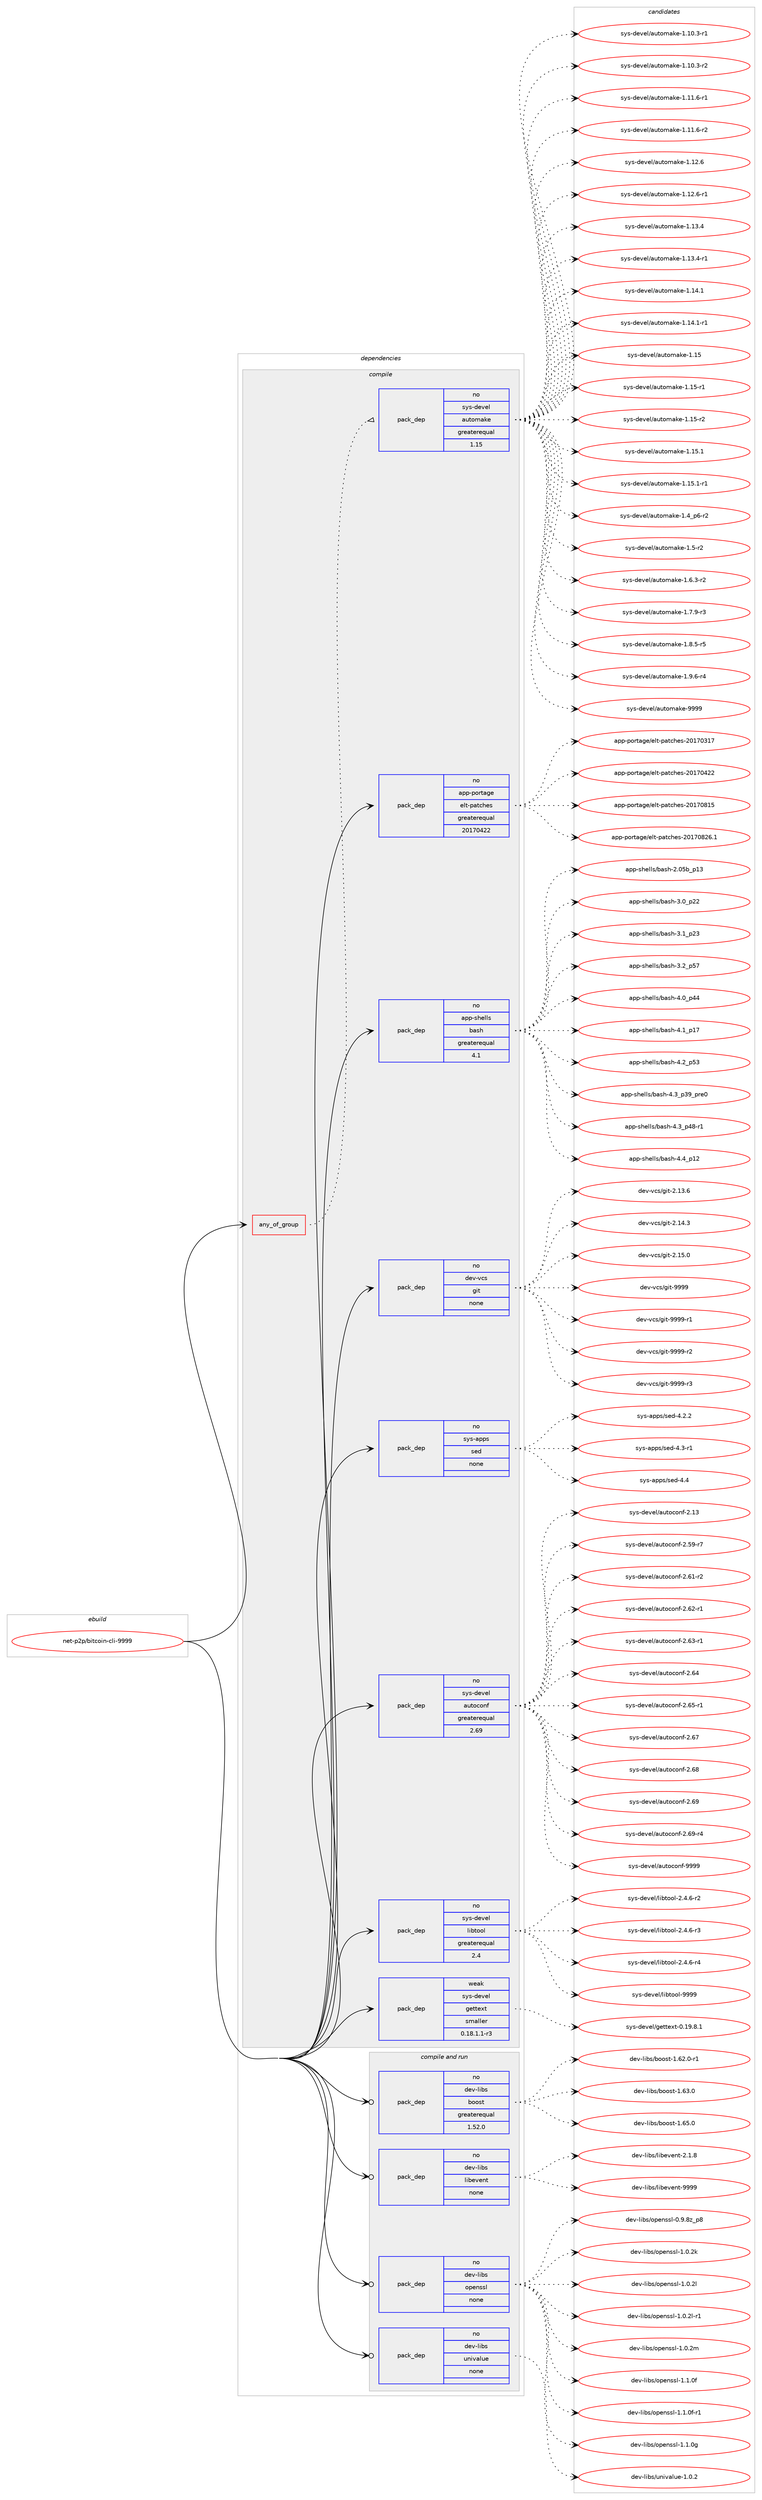 digraph prolog {

# *************
# Graph options
# *************

newrank=true;
concentrate=true;
compound=true;
graph [rankdir=LR,fontname=Helvetica,fontsize=10,ranksep=1.5];#, ranksep=2.5, nodesep=0.2];
edge  [arrowhead=vee];
node  [fontname=Helvetica,fontsize=10];

# **********
# The ebuild
# **********

subgraph cluster_leftcol {
color=gray;
rank=same;
label=<<i>ebuild</i>>;
id [label="net-p2p/bitcoin-cli-9999", color=red, width=4, href="../net-p2p/bitcoin-cli-9999.svg"];
}

# ****************
# The dependencies
# ****************

subgraph cluster_midcol {
color=gray;
label=<<i>dependencies</i>>;
subgraph cluster_compile {
fillcolor="#eeeeee";
style=filled;
label=<<i>compile</i>>;
subgraph any7244 {
dependency433907 [label=<<TABLE BORDER="0" CELLBORDER="1" CELLSPACING="0" CELLPADDING="4"><TR><TD CELLPADDING="10">any_of_group</TD></TR></TABLE>>, shape=none, color=red];subgraph pack319221 {
dependency433908 [label=<<TABLE BORDER="0" CELLBORDER="1" CELLSPACING="0" CELLPADDING="4" WIDTH="220"><TR><TD ROWSPAN="6" CELLPADDING="30">pack_dep</TD></TR><TR><TD WIDTH="110">no</TD></TR><TR><TD>sys-devel</TD></TR><TR><TD>automake</TD></TR><TR><TD>greaterequal</TD></TR><TR><TD>1.15</TD></TR></TABLE>>, shape=none, color=blue];
}
dependency433907:e -> dependency433908:w [weight=20,style="dotted",arrowhead="oinv"];
}
id:e -> dependency433907:w [weight=20,style="solid",arrowhead="vee"];
subgraph pack319222 {
dependency433909 [label=<<TABLE BORDER="0" CELLBORDER="1" CELLSPACING="0" CELLPADDING="4" WIDTH="220"><TR><TD ROWSPAN="6" CELLPADDING="30">pack_dep</TD></TR><TR><TD WIDTH="110">no</TD></TR><TR><TD>app-portage</TD></TR><TR><TD>elt-patches</TD></TR><TR><TD>greaterequal</TD></TR><TR><TD>20170422</TD></TR></TABLE>>, shape=none, color=blue];
}
id:e -> dependency433909:w [weight=20,style="solid",arrowhead="vee"];
subgraph pack319223 {
dependency433910 [label=<<TABLE BORDER="0" CELLBORDER="1" CELLSPACING="0" CELLPADDING="4" WIDTH="220"><TR><TD ROWSPAN="6" CELLPADDING="30">pack_dep</TD></TR><TR><TD WIDTH="110">no</TD></TR><TR><TD>app-shells</TD></TR><TR><TD>bash</TD></TR><TR><TD>greaterequal</TD></TR><TR><TD>4.1</TD></TR></TABLE>>, shape=none, color=blue];
}
id:e -> dependency433910:w [weight=20,style="solid",arrowhead="vee"];
subgraph pack319224 {
dependency433911 [label=<<TABLE BORDER="0" CELLBORDER="1" CELLSPACING="0" CELLPADDING="4" WIDTH="220"><TR><TD ROWSPAN="6" CELLPADDING="30">pack_dep</TD></TR><TR><TD WIDTH="110">no</TD></TR><TR><TD>dev-vcs</TD></TR><TR><TD>git</TD></TR><TR><TD>none</TD></TR><TR><TD></TD></TR></TABLE>>, shape=none, color=blue];
}
id:e -> dependency433911:w [weight=20,style="solid",arrowhead="vee"];
subgraph pack319225 {
dependency433912 [label=<<TABLE BORDER="0" CELLBORDER="1" CELLSPACING="0" CELLPADDING="4" WIDTH="220"><TR><TD ROWSPAN="6" CELLPADDING="30">pack_dep</TD></TR><TR><TD WIDTH="110">no</TD></TR><TR><TD>sys-apps</TD></TR><TR><TD>sed</TD></TR><TR><TD>none</TD></TR><TR><TD></TD></TR></TABLE>>, shape=none, color=blue];
}
id:e -> dependency433912:w [weight=20,style="solid",arrowhead="vee"];
subgraph pack319226 {
dependency433913 [label=<<TABLE BORDER="0" CELLBORDER="1" CELLSPACING="0" CELLPADDING="4" WIDTH="220"><TR><TD ROWSPAN="6" CELLPADDING="30">pack_dep</TD></TR><TR><TD WIDTH="110">no</TD></TR><TR><TD>sys-devel</TD></TR><TR><TD>autoconf</TD></TR><TR><TD>greaterequal</TD></TR><TR><TD>2.69</TD></TR></TABLE>>, shape=none, color=blue];
}
id:e -> dependency433913:w [weight=20,style="solid",arrowhead="vee"];
subgraph pack319227 {
dependency433914 [label=<<TABLE BORDER="0" CELLBORDER="1" CELLSPACING="0" CELLPADDING="4" WIDTH="220"><TR><TD ROWSPAN="6" CELLPADDING="30">pack_dep</TD></TR><TR><TD WIDTH="110">no</TD></TR><TR><TD>sys-devel</TD></TR><TR><TD>libtool</TD></TR><TR><TD>greaterequal</TD></TR><TR><TD>2.4</TD></TR></TABLE>>, shape=none, color=blue];
}
id:e -> dependency433914:w [weight=20,style="solid",arrowhead="vee"];
subgraph pack319228 {
dependency433915 [label=<<TABLE BORDER="0" CELLBORDER="1" CELLSPACING="0" CELLPADDING="4" WIDTH="220"><TR><TD ROWSPAN="6" CELLPADDING="30">pack_dep</TD></TR><TR><TD WIDTH="110">weak</TD></TR><TR><TD>sys-devel</TD></TR><TR><TD>gettext</TD></TR><TR><TD>smaller</TD></TR><TR><TD>0.18.1.1-r3</TD></TR></TABLE>>, shape=none, color=blue];
}
id:e -> dependency433915:w [weight=20,style="solid",arrowhead="vee"];
}
subgraph cluster_compileandrun {
fillcolor="#eeeeee";
style=filled;
label=<<i>compile and run</i>>;
subgraph pack319229 {
dependency433916 [label=<<TABLE BORDER="0" CELLBORDER="1" CELLSPACING="0" CELLPADDING="4" WIDTH="220"><TR><TD ROWSPAN="6" CELLPADDING="30">pack_dep</TD></TR><TR><TD WIDTH="110">no</TD></TR><TR><TD>dev-libs</TD></TR><TR><TD>boost</TD></TR><TR><TD>greaterequal</TD></TR><TR><TD>1.52.0</TD></TR></TABLE>>, shape=none, color=blue];
}
id:e -> dependency433916:w [weight=20,style="solid",arrowhead="odotvee"];
subgraph pack319230 {
dependency433917 [label=<<TABLE BORDER="0" CELLBORDER="1" CELLSPACING="0" CELLPADDING="4" WIDTH="220"><TR><TD ROWSPAN="6" CELLPADDING="30">pack_dep</TD></TR><TR><TD WIDTH="110">no</TD></TR><TR><TD>dev-libs</TD></TR><TR><TD>libevent</TD></TR><TR><TD>none</TD></TR><TR><TD></TD></TR></TABLE>>, shape=none, color=blue];
}
id:e -> dependency433917:w [weight=20,style="solid",arrowhead="odotvee"];
subgraph pack319231 {
dependency433918 [label=<<TABLE BORDER="0" CELLBORDER="1" CELLSPACING="0" CELLPADDING="4" WIDTH="220"><TR><TD ROWSPAN="6" CELLPADDING="30">pack_dep</TD></TR><TR><TD WIDTH="110">no</TD></TR><TR><TD>dev-libs</TD></TR><TR><TD>openssl</TD></TR><TR><TD>none</TD></TR><TR><TD></TD></TR></TABLE>>, shape=none, color=blue];
}
id:e -> dependency433918:w [weight=20,style="solid",arrowhead="odotvee"];
subgraph pack319232 {
dependency433919 [label=<<TABLE BORDER="0" CELLBORDER="1" CELLSPACING="0" CELLPADDING="4" WIDTH="220"><TR><TD ROWSPAN="6" CELLPADDING="30">pack_dep</TD></TR><TR><TD WIDTH="110">no</TD></TR><TR><TD>dev-libs</TD></TR><TR><TD>univalue</TD></TR><TR><TD>none</TD></TR><TR><TD></TD></TR></TABLE>>, shape=none, color=blue];
}
id:e -> dependency433919:w [weight=20,style="solid",arrowhead="odotvee"];
}
subgraph cluster_run {
fillcolor="#eeeeee";
style=filled;
label=<<i>run</i>>;
}
}

# **************
# The candidates
# **************

subgraph cluster_choices {
rank=same;
color=gray;
label=<<i>candidates</i>>;

subgraph choice319221 {
color=black;
nodesep=1;
choice11512111545100101118101108479711711611110997107101454946494846514511449 [label="sys-devel/automake-1.10.3-r1", color=red, width=4,href="../sys-devel/automake-1.10.3-r1.svg"];
choice11512111545100101118101108479711711611110997107101454946494846514511450 [label="sys-devel/automake-1.10.3-r2", color=red, width=4,href="../sys-devel/automake-1.10.3-r2.svg"];
choice11512111545100101118101108479711711611110997107101454946494946544511449 [label="sys-devel/automake-1.11.6-r1", color=red, width=4,href="../sys-devel/automake-1.11.6-r1.svg"];
choice11512111545100101118101108479711711611110997107101454946494946544511450 [label="sys-devel/automake-1.11.6-r2", color=red, width=4,href="../sys-devel/automake-1.11.6-r2.svg"];
choice1151211154510010111810110847971171161111099710710145494649504654 [label="sys-devel/automake-1.12.6", color=red, width=4,href="../sys-devel/automake-1.12.6.svg"];
choice11512111545100101118101108479711711611110997107101454946495046544511449 [label="sys-devel/automake-1.12.6-r1", color=red, width=4,href="../sys-devel/automake-1.12.6-r1.svg"];
choice1151211154510010111810110847971171161111099710710145494649514652 [label="sys-devel/automake-1.13.4", color=red, width=4,href="../sys-devel/automake-1.13.4.svg"];
choice11512111545100101118101108479711711611110997107101454946495146524511449 [label="sys-devel/automake-1.13.4-r1", color=red, width=4,href="../sys-devel/automake-1.13.4-r1.svg"];
choice1151211154510010111810110847971171161111099710710145494649524649 [label="sys-devel/automake-1.14.1", color=red, width=4,href="../sys-devel/automake-1.14.1.svg"];
choice11512111545100101118101108479711711611110997107101454946495246494511449 [label="sys-devel/automake-1.14.1-r1", color=red, width=4,href="../sys-devel/automake-1.14.1-r1.svg"];
choice115121115451001011181011084797117116111109971071014549464953 [label="sys-devel/automake-1.15", color=red, width=4,href="../sys-devel/automake-1.15.svg"];
choice1151211154510010111810110847971171161111099710710145494649534511449 [label="sys-devel/automake-1.15-r1", color=red, width=4,href="../sys-devel/automake-1.15-r1.svg"];
choice1151211154510010111810110847971171161111099710710145494649534511450 [label="sys-devel/automake-1.15-r2", color=red, width=4,href="../sys-devel/automake-1.15-r2.svg"];
choice1151211154510010111810110847971171161111099710710145494649534649 [label="sys-devel/automake-1.15.1", color=red, width=4,href="../sys-devel/automake-1.15.1.svg"];
choice11512111545100101118101108479711711611110997107101454946495346494511449 [label="sys-devel/automake-1.15.1-r1", color=red, width=4,href="../sys-devel/automake-1.15.1-r1.svg"];
choice115121115451001011181011084797117116111109971071014549465295112544511450 [label="sys-devel/automake-1.4_p6-r2", color=red, width=4,href="../sys-devel/automake-1.4_p6-r2.svg"];
choice11512111545100101118101108479711711611110997107101454946534511450 [label="sys-devel/automake-1.5-r2", color=red, width=4,href="../sys-devel/automake-1.5-r2.svg"];
choice115121115451001011181011084797117116111109971071014549465446514511450 [label="sys-devel/automake-1.6.3-r2", color=red, width=4,href="../sys-devel/automake-1.6.3-r2.svg"];
choice115121115451001011181011084797117116111109971071014549465546574511451 [label="sys-devel/automake-1.7.9-r3", color=red, width=4,href="../sys-devel/automake-1.7.9-r3.svg"];
choice115121115451001011181011084797117116111109971071014549465646534511453 [label="sys-devel/automake-1.8.5-r5", color=red, width=4,href="../sys-devel/automake-1.8.5-r5.svg"];
choice115121115451001011181011084797117116111109971071014549465746544511452 [label="sys-devel/automake-1.9.6-r4", color=red, width=4,href="../sys-devel/automake-1.9.6-r4.svg"];
choice115121115451001011181011084797117116111109971071014557575757 [label="sys-devel/automake-9999", color=red, width=4,href="../sys-devel/automake-9999.svg"];
dependency433908:e -> choice11512111545100101118101108479711711611110997107101454946494846514511449:w [style=dotted,weight="100"];
dependency433908:e -> choice11512111545100101118101108479711711611110997107101454946494846514511450:w [style=dotted,weight="100"];
dependency433908:e -> choice11512111545100101118101108479711711611110997107101454946494946544511449:w [style=dotted,weight="100"];
dependency433908:e -> choice11512111545100101118101108479711711611110997107101454946494946544511450:w [style=dotted,weight="100"];
dependency433908:e -> choice1151211154510010111810110847971171161111099710710145494649504654:w [style=dotted,weight="100"];
dependency433908:e -> choice11512111545100101118101108479711711611110997107101454946495046544511449:w [style=dotted,weight="100"];
dependency433908:e -> choice1151211154510010111810110847971171161111099710710145494649514652:w [style=dotted,weight="100"];
dependency433908:e -> choice11512111545100101118101108479711711611110997107101454946495146524511449:w [style=dotted,weight="100"];
dependency433908:e -> choice1151211154510010111810110847971171161111099710710145494649524649:w [style=dotted,weight="100"];
dependency433908:e -> choice11512111545100101118101108479711711611110997107101454946495246494511449:w [style=dotted,weight="100"];
dependency433908:e -> choice115121115451001011181011084797117116111109971071014549464953:w [style=dotted,weight="100"];
dependency433908:e -> choice1151211154510010111810110847971171161111099710710145494649534511449:w [style=dotted,weight="100"];
dependency433908:e -> choice1151211154510010111810110847971171161111099710710145494649534511450:w [style=dotted,weight="100"];
dependency433908:e -> choice1151211154510010111810110847971171161111099710710145494649534649:w [style=dotted,weight="100"];
dependency433908:e -> choice11512111545100101118101108479711711611110997107101454946495346494511449:w [style=dotted,weight="100"];
dependency433908:e -> choice115121115451001011181011084797117116111109971071014549465295112544511450:w [style=dotted,weight="100"];
dependency433908:e -> choice11512111545100101118101108479711711611110997107101454946534511450:w [style=dotted,weight="100"];
dependency433908:e -> choice115121115451001011181011084797117116111109971071014549465446514511450:w [style=dotted,weight="100"];
dependency433908:e -> choice115121115451001011181011084797117116111109971071014549465546574511451:w [style=dotted,weight="100"];
dependency433908:e -> choice115121115451001011181011084797117116111109971071014549465646534511453:w [style=dotted,weight="100"];
dependency433908:e -> choice115121115451001011181011084797117116111109971071014549465746544511452:w [style=dotted,weight="100"];
dependency433908:e -> choice115121115451001011181011084797117116111109971071014557575757:w [style=dotted,weight="100"];
}
subgraph choice319222 {
color=black;
nodesep=1;
choice97112112451121111141169710310147101108116451129711699104101115455048495548514955 [label="app-portage/elt-patches-20170317", color=red, width=4,href="../app-portage/elt-patches-20170317.svg"];
choice97112112451121111141169710310147101108116451129711699104101115455048495548525050 [label="app-portage/elt-patches-20170422", color=red, width=4,href="../app-portage/elt-patches-20170422.svg"];
choice97112112451121111141169710310147101108116451129711699104101115455048495548564953 [label="app-portage/elt-patches-20170815", color=red, width=4,href="../app-portage/elt-patches-20170815.svg"];
choice971121124511211111411697103101471011081164511297116991041011154550484955485650544649 [label="app-portage/elt-patches-20170826.1", color=red, width=4,href="../app-portage/elt-patches-20170826.1.svg"];
dependency433909:e -> choice97112112451121111141169710310147101108116451129711699104101115455048495548514955:w [style=dotted,weight="100"];
dependency433909:e -> choice97112112451121111141169710310147101108116451129711699104101115455048495548525050:w [style=dotted,weight="100"];
dependency433909:e -> choice97112112451121111141169710310147101108116451129711699104101115455048495548564953:w [style=dotted,weight="100"];
dependency433909:e -> choice971121124511211111411697103101471011081164511297116991041011154550484955485650544649:w [style=dotted,weight="100"];
}
subgraph choice319223 {
color=black;
nodesep=1;
choice9711211245115104101108108115479897115104455046485398951124951 [label="app-shells/bash-2.05b_p13", color=red, width=4,href="../app-shells/bash-2.05b_p13.svg"];
choice971121124511510410110810811547989711510445514648951125050 [label="app-shells/bash-3.0_p22", color=red, width=4,href="../app-shells/bash-3.0_p22.svg"];
choice971121124511510410110810811547989711510445514649951125051 [label="app-shells/bash-3.1_p23", color=red, width=4,href="../app-shells/bash-3.1_p23.svg"];
choice971121124511510410110810811547989711510445514650951125355 [label="app-shells/bash-3.2_p57", color=red, width=4,href="../app-shells/bash-3.2_p57.svg"];
choice971121124511510410110810811547989711510445524648951125252 [label="app-shells/bash-4.0_p44", color=red, width=4,href="../app-shells/bash-4.0_p44.svg"];
choice971121124511510410110810811547989711510445524649951124955 [label="app-shells/bash-4.1_p17", color=red, width=4,href="../app-shells/bash-4.1_p17.svg"];
choice971121124511510410110810811547989711510445524650951125351 [label="app-shells/bash-4.2_p53", color=red, width=4,href="../app-shells/bash-4.2_p53.svg"];
choice9711211245115104101108108115479897115104455246519511251579511211410148 [label="app-shells/bash-4.3_p39_pre0", color=red, width=4,href="../app-shells/bash-4.3_p39_pre0.svg"];
choice9711211245115104101108108115479897115104455246519511252564511449 [label="app-shells/bash-4.3_p48-r1", color=red, width=4,href="../app-shells/bash-4.3_p48-r1.svg"];
choice971121124511510410110810811547989711510445524652951124950 [label="app-shells/bash-4.4_p12", color=red, width=4,href="../app-shells/bash-4.4_p12.svg"];
dependency433910:e -> choice9711211245115104101108108115479897115104455046485398951124951:w [style=dotted,weight="100"];
dependency433910:e -> choice971121124511510410110810811547989711510445514648951125050:w [style=dotted,weight="100"];
dependency433910:e -> choice971121124511510410110810811547989711510445514649951125051:w [style=dotted,weight="100"];
dependency433910:e -> choice971121124511510410110810811547989711510445514650951125355:w [style=dotted,weight="100"];
dependency433910:e -> choice971121124511510410110810811547989711510445524648951125252:w [style=dotted,weight="100"];
dependency433910:e -> choice971121124511510410110810811547989711510445524649951124955:w [style=dotted,weight="100"];
dependency433910:e -> choice971121124511510410110810811547989711510445524650951125351:w [style=dotted,weight="100"];
dependency433910:e -> choice9711211245115104101108108115479897115104455246519511251579511211410148:w [style=dotted,weight="100"];
dependency433910:e -> choice9711211245115104101108108115479897115104455246519511252564511449:w [style=dotted,weight="100"];
dependency433910:e -> choice971121124511510410110810811547989711510445524652951124950:w [style=dotted,weight="100"];
}
subgraph choice319224 {
color=black;
nodesep=1;
choice10010111845118991154710310511645504649514654 [label="dev-vcs/git-2.13.6", color=red, width=4,href="../dev-vcs/git-2.13.6.svg"];
choice10010111845118991154710310511645504649524651 [label="dev-vcs/git-2.14.3", color=red, width=4,href="../dev-vcs/git-2.14.3.svg"];
choice10010111845118991154710310511645504649534648 [label="dev-vcs/git-2.15.0", color=red, width=4,href="../dev-vcs/git-2.15.0.svg"];
choice1001011184511899115471031051164557575757 [label="dev-vcs/git-9999", color=red, width=4,href="../dev-vcs/git-9999.svg"];
choice10010111845118991154710310511645575757574511449 [label="dev-vcs/git-9999-r1", color=red, width=4,href="../dev-vcs/git-9999-r1.svg"];
choice10010111845118991154710310511645575757574511450 [label="dev-vcs/git-9999-r2", color=red, width=4,href="../dev-vcs/git-9999-r2.svg"];
choice10010111845118991154710310511645575757574511451 [label="dev-vcs/git-9999-r3", color=red, width=4,href="../dev-vcs/git-9999-r3.svg"];
dependency433911:e -> choice10010111845118991154710310511645504649514654:w [style=dotted,weight="100"];
dependency433911:e -> choice10010111845118991154710310511645504649524651:w [style=dotted,weight="100"];
dependency433911:e -> choice10010111845118991154710310511645504649534648:w [style=dotted,weight="100"];
dependency433911:e -> choice1001011184511899115471031051164557575757:w [style=dotted,weight="100"];
dependency433911:e -> choice10010111845118991154710310511645575757574511449:w [style=dotted,weight="100"];
dependency433911:e -> choice10010111845118991154710310511645575757574511450:w [style=dotted,weight="100"];
dependency433911:e -> choice10010111845118991154710310511645575757574511451:w [style=dotted,weight="100"];
}
subgraph choice319225 {
color=black;
nodesep=1;
choice115121115459711211211547115101100455246504650 [label="sys-apps/sed-4.2.2", color=red, width=4,href="../sys-apps/sed-4.2.2.svg"];
choice115121115459711211211547115101100455246514511449 [label="sys-apps/sed-4.3-r1", color=red, width=4,href="../sys-apps/sed-4.3-r1.svg"];
choice11512111545971121121154711510110045524652 [label="sys-apps/sed-4.4", color=red, width=4,href="../sys-apps/sed-4.4.svg"];
dependency433912:e -> choice115121115459711211211547115101100455246504650:w [style=dotted,weight="100"];
dependency433912:e -> choice115121115459711211211547115101100455246514511449:w [style=dotted,weight="100"];
dependency433912:e -> choice11512111545971121121154711510110045524652:w [style=dotted,weight="100"];
}
subgraph choice319226 {
color=black;
nodesep=1;
choice115121115451001011181011084797117116111991111101024550464951 [label="sys-devel/autoconf-2.13", color=red, width=4,href="../sys-devel/autoconf-2.13.svg"];
choice1151211154510010111810110847971171161119911111010245504653574511455 [label="sys-devel/autoconf-2.59-r7", color=red, width=4,href="../sys-devel/autoconf-2.59-r7.svg"];
choice1151211154510010111810110847971171161119911111010245504654494511450 [label="sys-devel/autoconf-2.61-r2", color=red, width=4,href="../sys-devel/autoconf-2.61-r2.svg"];
choice1151211154510010111810110847971171161119911111010245504654504511449 [label="sys-devel/autoconf-2.62-r1", color=red, width=4,href="../sys-devel/autoconf-2.62-r1.svg"];
choice1151211154510010111810110847971171161119911111010245504654514511449 [label="sys-devel/autoconf-2.63-r1", color=red, width=4,href="../sys-devel/autoconf-2.63-r1.svg"];
choice115121115451001011181011084797117116111991111101024550465452 [label="sys-devel/autoconf-2.64", color=red, width=4,href="../sys-devel/autoconf-2.64.svg"];
choice1151211154510010111810110847971171161119911111010245504654534511449 [label="sys-devel/autoconf-2.65-r1", color=red, width=4,href="../sys-devel/autoconf-2.65-r1.svg"];
choice115121115451001011181011084797117116111991111101024550465455 [label="sys-devel/autoconf-2.67", color=red, width=4,href="../sys-devel/autoconf-2.67.svg"];
choice115121115451001011181011084797117116111991111101024550465456 [label="sys-devel/autoconf-2.68", color=red, width=4,href="../sys-devel/autoconf-2.68.svg"];
choice115121115451001011181011084797117116111991111101024550465457 [label="sys-devel/autoconf-2.69", color=red, width=4,href="../sys-devel/autoconf-2.69.svg"];
choice1151211154510010111810110847971171161119911111010245504654574511452 [label="sys-devel/autoconf-2.69-r4", color=red, width=4,href="../sys-devel/autoconf-2.69-r4.svg"];
choice115121115451001011181011084797117116111991111101024557575757 [label="sys-devel/autoconf-9999", color=red, width=4,href="../sys-devel/autoconf-9999.svg"];
dependency433913:e -> choice115121115451001011181011084797117116111991111101024550464951:w [style=dotted,weight="100"];
dependency433913:e -> choice1151211154510010111810110847971171161119911111010245504653574511455:w [style=dotted,weight="100"];
dependency433913:e -> choice1151211154510010111810110847971171161119911111010245504654494511450:w [style=dotted,weight="100"];
dependency433913:e -> choice1151211154510010111810110847971171161119911111010245504654504511449:w [style=dotted,weight="100"];
dependency433913:e -> choice1151211154510010111810110847971171161119911111010245504654514511449:w [style=dotted,weight="100"];
dependency433913:e -> choice115121115451001011181011084797117116111991111101024550465452:w [style=dotted,weight="100"];
dependency433913:e -> choice1151211154510010111810110847971171161119911111010245504654534511449:w [style=dotted,weight="100"];
dependency433913:e -> choice115121115451001011181011084797117116111991111101024550465455:w [style=dotted,weight="100"];
dependency433913:e -> choice115121115451001011181011084797117116111991111101024550465456:w [style=dotted,weight="100"];
dependency433913:e -> choice115121115451001011181011084797117116111991111101024550465457:w [style=dotted,weight="100"];
dependency433913:e -> choice1151211154510010111810110847971171161119911111010245504654574511452:w [style=dotted,weight="100"];
dependency433913:e -> choice115121115451001011181011084797117116111991111101024557575757:w [style=dotted,weight="100"];
}
subgraph choice319227 {
color=black;
nodesep=1;
choice1151211154510010111810110847108105981161111111084550465246544511450 [label="sys-devel/libtool-2.4.6-r2", color=red, width=4,href="../sys-devel/libtool-2.4.6-r2.svg"];
choice1151211154510010111810110847108105981161111111084550465246544511451 [label="sys-devel/libtool-2.4.6-r3", color=red, width=4,href="../sys-devel/libtool-2.4.6-r3.svg"];
choice1151211154510010111810110847108105981161111111084550465246544511452 [label="sys-devel/libtool-2.4.6-r4", color=red, width=4,href="../sys-devel/libtool-2.4.6-r4.svg"];
choice1151211154510010111810110847108105981161111111084557575757 [label="sys-devel/libtool-9999", color=red, width=4,href="../sys-devel/libtool-9999.svg"];
dependency433914:e -> choice1151211154510010111810110847108105981161111111084550465246544511450:w [style=dotted,weight="100"];
dependency433914:e -> choice1151211154510010111810110847108105981161111111084550465246544511451:w [style=dotted,weight="100"];
dependency433914:e -> choice1151211154510010111810110847108105981161111111084550465246544511452:w [style=dotted,weight="100"];
dependency433914:e -> choice1151211154510010111810110847108105981161111111084557575757:w [style=dotted,weight="100"];
}
subgraph choice319228 {
color=black;
nodesep=1;
choice1151211154510010111810110847103101116116101120116454846495746564649 [label="sys-devel/gettext-0.19.8.1", color=red, width=4,href="../sys-devel/gettext-0.19.8.1.svg"];
dependency433915:e -> choice1151211154510010111810110847103101116116101120116454846495746564649:w [style=dotted,weight="100"];
}
subgraph choice319229 {
color=black;
nodesep=1;
choice10010111845108105981154798111111115116454946545046484511449 [label="dev-libs/boost-1.62.0-r1", color=red, width=4,href="../dev-libs/boost-1.62.0-r1.svg"];
choice1001011184510810598115479811111111511645494654514648 [label="dev-libs/boost-1.63.0", color=red, width=4,href="../dev-libs/boost-1.63.0.svg"];
choice1001011184510810598115479811111111511645494654534648 [label="dev-libs/boost-1.65.0", color=red, width=4,href="../dev-libs/boost-1.65.0.svg"];
dependency433916:e -> choice10010111845108105981154798111111115116454946545046484511449:w [style=dotted,weight="100"];
dependency433916:e -> choice1001011184510810598115479811111111511645494654514648:w [style=dotted,weight="100"];
dependency433916:e -> choice1001011184510810598115479811111111511645494654534648:w [style=dotted,weight="100"];
}
subgraph choice319230 {
color=black;
nodesep=1;
choice10010111845108105981154710810598101118101110116455046494656 [label="dev-libs/libevent-2.1.8", color=red, width=4,href="../dev-libs/libevent-2.1.8.svg"];
choice100101118451081059811547108105981011181011101164557575757 [label="dev-libs/libevent-9999", color=red, width=4,href="../dev-libs/libevent-9999.svg"];
dependency433917:e -> choice10010111845108105981154710810598101118101110116455046494656:w [style=dotted,weight="100"];
dependency433917:e -> choice100101118451081059811547108105981011181011101164557575757:w [style=dotted,weight="100"];
}
subgraph choice319231 {
color=black;
nodesep=1;
choice1001011184510810598115471111121011101151151084548465746561229511256 [label="dev-libs/openssl-0.9.8z_p8", color=red, width=4,href="../dev-libs/openssl-0.9.8z_p8.svg"];
choice100101118451081059811547111112101110115115108454946484650107 [label="dev-libs/openssl-1.0.2k", color=red, width=4,href="../dev-libs/openssl-1.0.2k.svg"];
choice100101118451081059811547111112101110115115108454946484650108 [label="dev-libs/openssl-1.0.2l", color=red, width=4,href="../dev-libs/openssl-1.0.2l.svg"];
choice1001011184510810598115471111121011101151151084549464846501084511449 [label="dev-libs/openssl-1.0.2l-r1", color=red, width=4,href="../dev-libs/openssl-1.0.2l-r1.svg"];
choice100101118451081059811547111112101110115115108454946484650109 [label="dev-libs/openssl-1.0.2m", color=red, width=4,href="../dev-libs/openssl-1.0.2m.svg"];
choice100101118451081059811547111112101110115115108454946494648102 [label="dev-libs/openssl-1.1.0f", color=red, width=4,href="../dev-libs/openssl-1.1.0f.svg"];
choice1001011184510810598115471111121011101151151084549464946481024511449 [label="dev-libs/openssl-1.1.0f-r1", color=red, width=4,href="../dev-libs/openssl-1.1.0f-r1.svg"];
choice100101118451081059811547111112101110115115108454946494648103 [label="dev-libs/openssl-1.1.0g", color=red, width=4,href="../dev-libs/openssl-1.1.0g.svg"];
dependency433918:e -> choice1001011184510810598115471111121011101151151084548465746561229511256:w [style=dotted,weight="100"];
dependency433918:e -> choice100101118451081059811547111112101110115115108454946484650107:w [style=dotted,weight="100"];
dependency433918:e -> choice100101118451081059811547111112101110115115108454946484650108:w [style=dotted,weight="100"];
dependency433918:e -> choice1001011184510810598115471111121011101151151084549464846501084511449:w [style=dotted,weight="100"];
dependency433918:e -> choice100101118451081059811547111112101110115115108454946484650109:w [style=dotted,weight="100"];
dependency433918:e -> choice100101118451081059811547111112101110115115108454946494648102:w [style=dotted,weight="100"];
dependency433918:e -> choice1001011184510810598115471111121011101151151084549464946481024511449:w [style=dotted,weight="100"];
dependency433918:e -> choice100101118451081059811547111112101110115115108454946494648103:w [style=dotted,weight="100"];
}
subgraph choice319232 {
color=black;
nodesep=1;
choice10010111845108105981154711711010511897108117101454946484650 [label="dev-libs/univalue-1.0.2", color=red, width=4,href="../dev-libs/univalue-1.0.2.svg"];
dependency433919:e -> choice10010111845108105981154711711010511897108117101454946484650:w [style=dotted,weight="100"];
}
}

}
